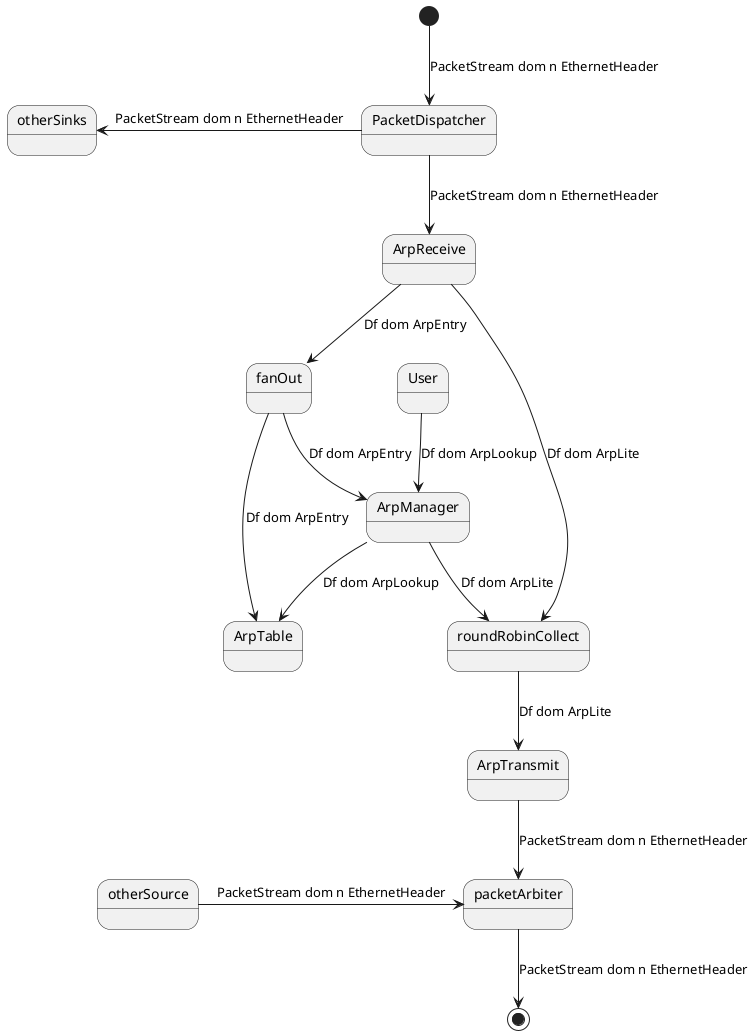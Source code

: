 @startuml
[*] --> PacketDispatcher : PacketStream dom n EthernetHeader
PacketDispatcher --> ArpReceive : PacketStream dom n EthernetHeader
PacketDispatcher -left-> otherSinks : PacketStream dom n EthernetHeader
ArpReceive --> fanOut : Df dom ArpEntry
ArpReceive --> roundRobinCollect : Df dom ArpLite
roundRobinCollect --> ArpTransmit : Df dom ArpLite
fanOut --> ArpTable : Df dom ArpEntry
fanOut --> ArpManager : Df dom ArpEntry
ArpManager --> roundRobinCollect : Df dom ArpLite
ArpManager --> ArpTable : Df dom ArpLookup
ArpTransmit --> packetArbiter : PacketStream dom n EthernetHeader
otherSource -right-> packetArbiter : PacketStream dom n EthernetHeader
packetArbiter --> [*] : PacketStream dom n EthernetHeader
User --> ArpManager : Df dom ArpLookup
@enduml
